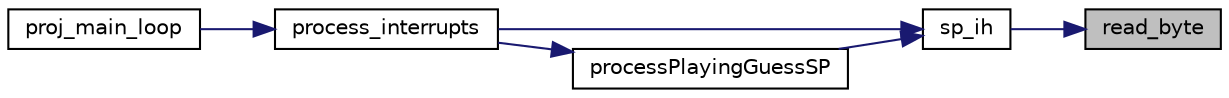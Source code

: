 digraph "read_byte"
{
 // LATEX_PDF_SIZE
  edge [fontname="Helvetica",fontsize="10",labelfontname="Helvetica",labelfontsize="10"];
  node [fontname="Helvetica",fontsize="10",shape=record];
  rankdir="RL";
  Node1 [label="read_byte",height=0.2,width=0.4,color="black", fillcolor="grey75", style="filled", fontcolor="black",tooltip="This function reads a byte from the serial port and pushes it to the received data queue."];
  Node1 -> Node2 [dir="back",color="midnightblue",fontsize="10",style="solid"];
  Node2 [label="sp_ih",height=0.2,width=0.4,color="black", fillcolor="white", style="filled",URL="$serial_port_8c.html#af6cc263493df7caac7bd7d0be6b50635",tooltip="Serial ports's interrupt handler."];
  Node2 -> Node3 [dir="back",color="midnightblue",fontsize="10",style="solid"];
  Node3 [label="process_interrupts",height=0.2,width=0.4,color="black", fillcolor="white", style="filled",URL="$main_8c.html#a9c74859d9e32b26fca9274d294eff910",tooltip=" "];
  Node3 -> Node4 [dir="back",color="midnightblue",fontsize="10",style="solid"];
  Node4 [label="proj_main_loop",height=0.2,width=0.4,color="black", fillcolor="white", style="filled",URL="$main_8c.html#a2a16f651eccbd248e1ad3b3b924b143b",tooltip=" "];
  Node2 -> Node5 [dir="back",color="midnightblue",fontsize="10",style="solid"];
  Node5 [label="processPlayingGuessSP",height=0.2,width=0.4,color="black", fillcolor="white", style="filled",URL="$serial_port_8c.html#a6a93d1d284d0c1558b521772388ef5fb",tooltip="This function determines what a given byte received from the serial port should be used for while pla..."];
  Node5 -> Node3 [dir="back",color="midnightblue",fontsize="10",style="solid"];
}
